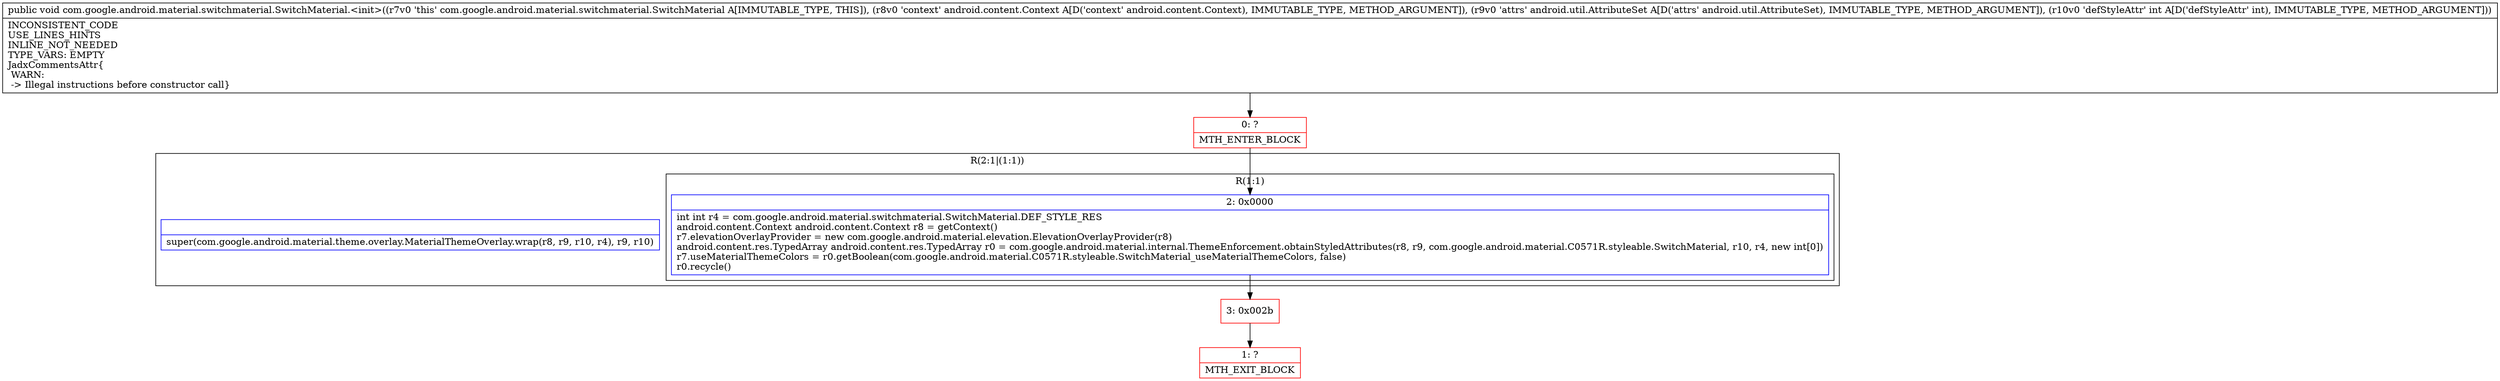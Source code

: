 digraph "CFG forcom.google.android.material.switchmaterial.SwitchMaterial.\<init\>(Landroid\/content\/Context;Landroid\/util\/AttributeSet;I)V" {
subgraph cluster_Region_641594635 {
label = "R(2:1|(1:1))";
node [shape=record,color=blue];
Node_InsnContainer_1109761472 [shape=record,label="{|super(com.google.android.material.theme.overlay.MaterialThemeOverlay.wrap(r8, r9, r10, r4), r9, r10)\l}"];
subgraph cluster_Region_2069441870 {
label = "R(1:1)";
node [shape=record,color=blue];
Node_2 [shape=record,label="{2\:\ 0x0000|int int r4 = com.google.android.material.switchmaterial.SwitchMaterial.DEF_STYLE_RES\landroid.content.Context android.content.Context r8 = getContext()\lr7.elevationOverlayProvider = new com.google.android.material.elevation.ElevationOverlayProvider(r8)\landroid.content.res.TypedArray android.content.res.TypedArray r0 = com.google.android.material.internal.ThemeEnforcement.obtainStyledAttributes(r8, r9, com.google.android.material.C0571R.styleable.SwitchMaterial, r10, r4, new int[0])\lr7.useMaterialThemeColors = r0.getBoolean(com.google.android.material.C0571R.styleable.SwitchMaterial_useMaterialThemeColors, false)\lr0.recycle()\l}"];
}
}
Node_0 [shape=record,color=red,label="{0\:\ ?|MTH_ENTER_BLOCK\l}"];
Node_3 [shape=record,color=red,label="{3\:\ 0x002b}"];
Node_1 [shape=record,color=red,label="{1\:\ ?|MTH_EXIT_BLOCK\l}"];
MethodNode[shape=record,label="{public void com.google.android.material.switchmaterial.SwitchMaterial.\<init\>((r7v0 'this' com.google.android.material.switchmaterial.SwitchMaterial A[IMMUTABLE_TYPE, THIS]), (r8v0 'context' android.content.Context A[D('context' android.content.Context), IMMUTABLE_TYPE, METHOD_ARGUMENT]), (r9v0 'attrs' android.util.AttributeSet A[D('attrs' android.util.AttributeSet), IMMUTABLE_TYPE, METHOD_ARGUMENT]), (r10v0 'defStyleAttr' int A[D('defStyleAttr' int), IMMUTABLE_TYPE, METHOD_ARGUMENT]))  | INCONSISTENT_CODE\lUSE_LINES_HINTS\lINLINE_NOT_NEEDED\lTYPE_VARS: EMPTY\lJadxCommentsAttr\{\l WARN: \l \-\> Illegal instructions before constructor call\}\l}"];
MethodNode -> Node_0;Node_2 -> Node_3;
Node_0 -> Node_2;
Node_3 -> Node_1;
}

